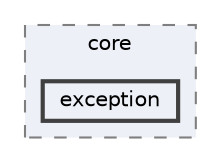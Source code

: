 digraph "repository/core/src/main/java/com/sterlite/cal/core/exception"
{
 // LATEX_PDF_SIZE
  bgcolor="transparent";
  edge [fontname=Helvetica,fontsize=10,labelfontname=Helvetica,labelfontsize=10];
  node [fontname=Helvetica,fontsize=10,shape=box,height=0.2,width=0.4];
  compound=true
  subgraph clusterdir_19a50f283f24be7becf142e5daea9b99 {
    graph [ bgcolor="#edf0f7", pencolor="grey50", label="core", fontname=Helvetica,fontsize=10 style="filled,dashed", URL="dir_19a50f283f24be7becf142e5daea9b99.html",tooltip=""]
  dir_5efb81a231f0e7e71f22a28f0bab7fcb [label="exception", fillcolor="#edf0f7", color="grey25", style="filled,bold", URL="dir_5efb81a231f0e7e71f22a28f0bab7fcb.html",tooltip=""];
  }
}
